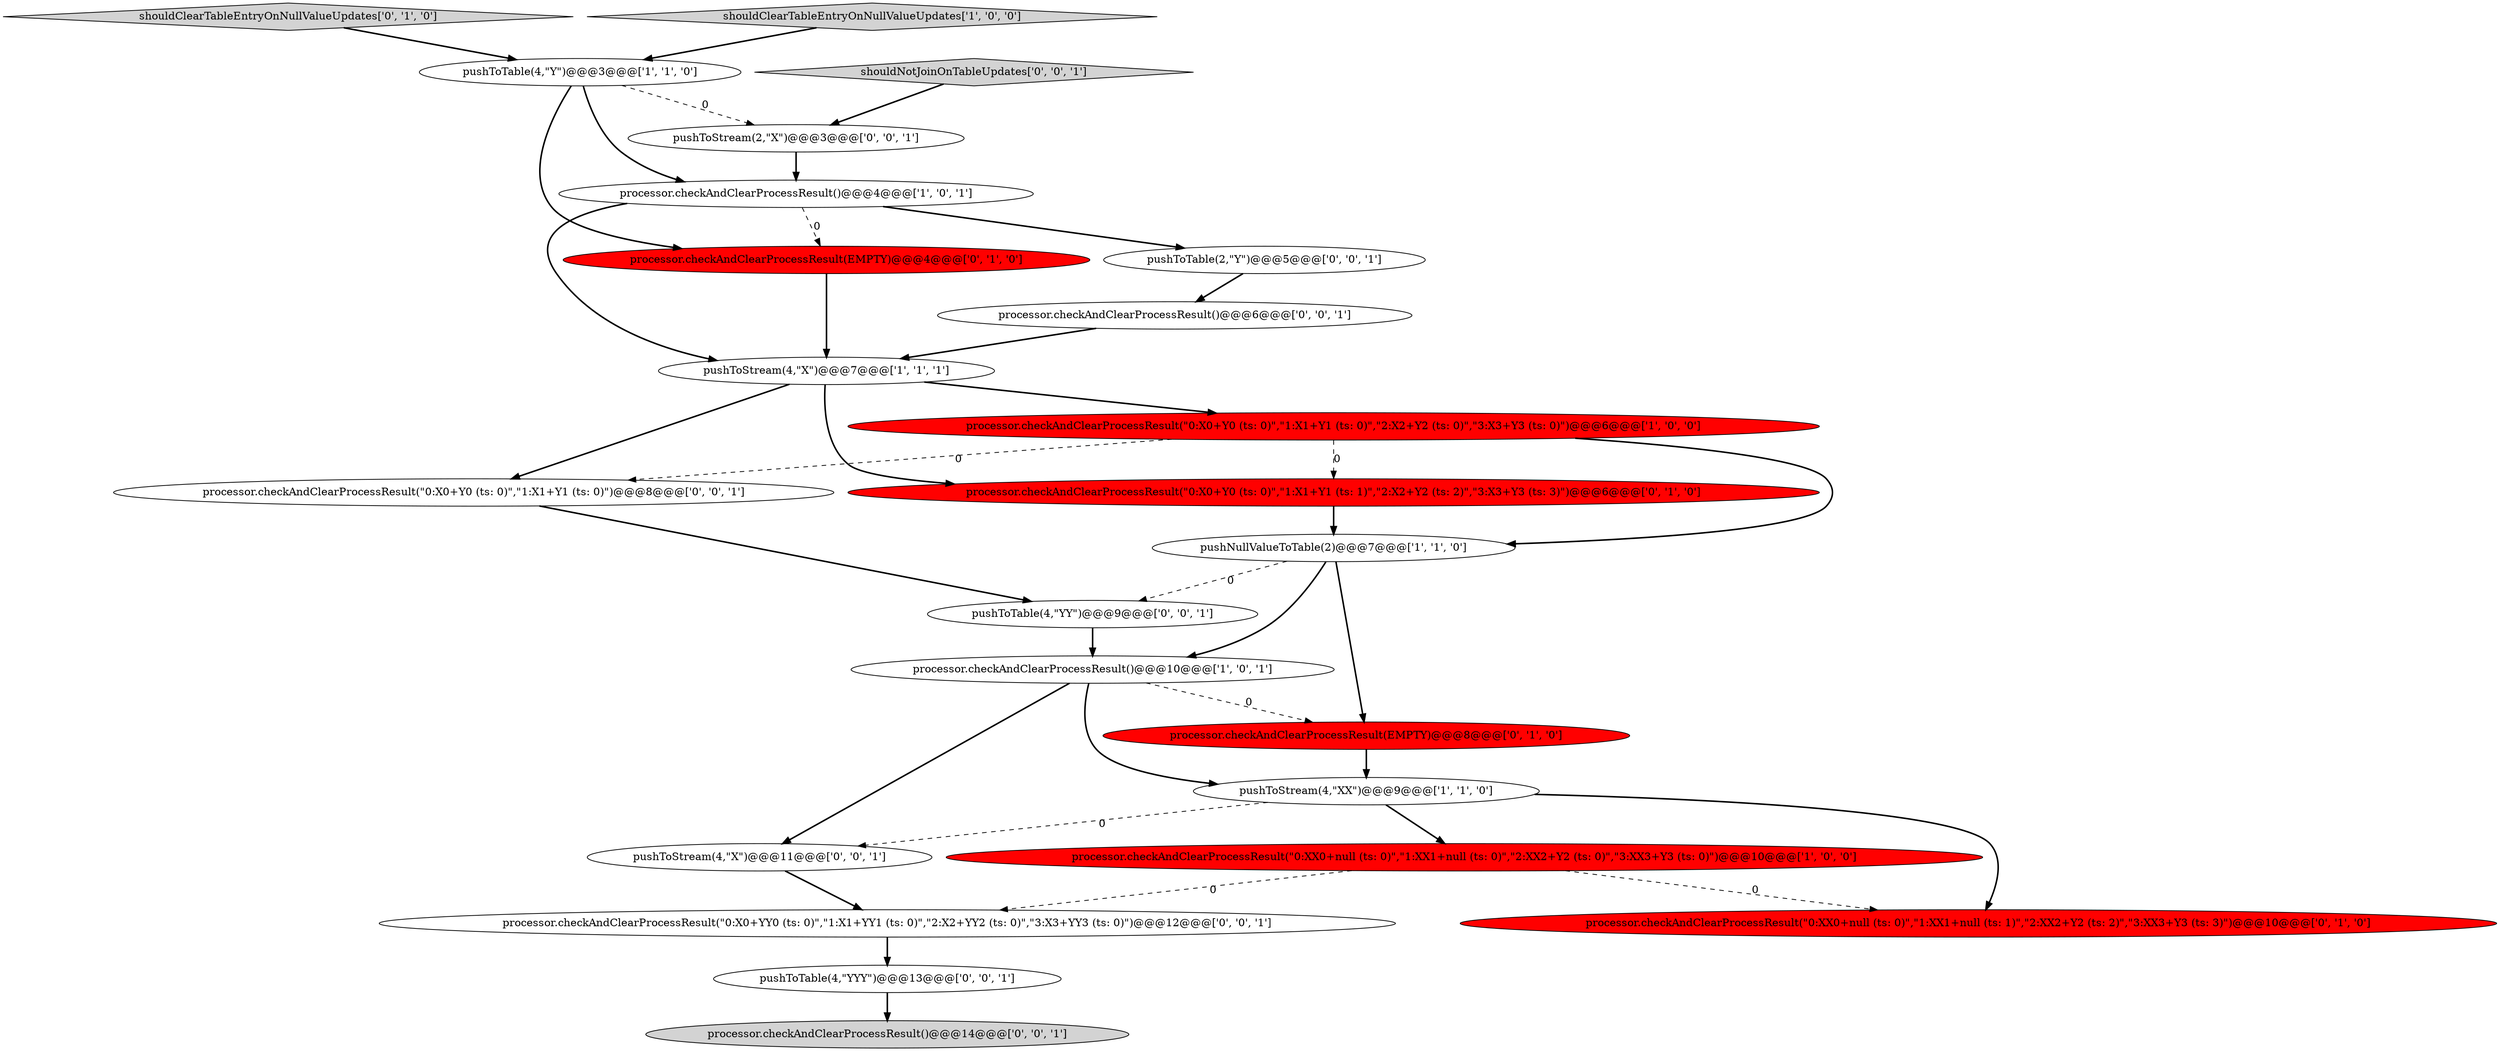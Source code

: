 digraph {
1 [style = filled, label = "pushToTable(4,\"Y\")@@@3@@@['1', '1', '0']", fillcolor = white, shape = ellipse image = "AAA0AAABBB1BBB"];
12 [style = filled, label = "shouldClearTableEntryOnNullValueUpdates['0', '1', '0']", fillcolor = lightgray, shape = diamond image = "AAA0AAABBB2BBB"];
17 [style = filled, label = "pushToStream(2,\"X\")@@@3@@@['0', '0', '1']", fillcolor = white, shape = ellipse image = "AAA0AAABBB3BBB"];
15 [style = filled, label = "processor.checkAndClearProcessResult(\"0:X0+Y0 (ts: 0)\",\"1:X1+Y1 (ts: 0)\")@@@8@@@['0', '0', '1']", fillcolor = white, shape = ellipse image = "AAA0AAABBB3BBB"];
10 [style = filled, label = "processor.checkAndClearProcessResult(EMPTY)@@@4@@@['0', '1', '0']", fillcolor = red, shape = ellipse image = "AAA1AAABBB2BBB"];
6 [style = filled, label = "shouldClearTableEntryOnNullValueUpdates['1', '0', '0']", fillcolor = lightgray, shape = diamond image = "AAA0AAABBB1BBB"];
18 [style = filled, label = "pushToTable(4,\"YY\")@@@9@@@['0', '0', '1']", fillcolor = white, shape = ellipse image = "AAA0AAABBB3BBB"];
3 [style = filled, label = "processor.checkAndClearProcessResult(\"0:XX0+null (ts: 0)\",\"1:XX1+null (ts: 0)\",\"2:XX2+Y2 (ts: 0)\",\"3:XX3+Y3 (ts: 0)\")@@@10@@@['1', '0', '0']", fillcolor = red, shape = ellipse image = "AAA1AAABBB1BBB"];
8 [style = filled, label = "pushToStream(4,\"XX\")@@@9@@@['1', '1', '0']", fillcolor = white, shape = ellipse image = "AAA0AAABBB1BBB"];
14 [style = filled, label = "processor.checkAndClearProcessResult()@@@6@@@['0', '0', '1']", fillcolor = white, shape = ellipse image = "AAA0AAABBB3BBB"];
16 [style = filled, label = "shouldNotJoinOnTableUpdates['0', '0', '1']", fillcolor = lightgray, shape = diamond image = "AAA0AAABBB3BBB"];
13 [style = filled, label = "processor.checkAndClearProcessResult(\"0:X0+Y0 (ts: 0)\",\"1:X1+Y1 (ts: 1)\",\"2:X2+Y2 (ts: 2)\",\"3:X3+Y3 (ts: 3)\")@@@6@@@['0', '1', '0']", fillcolor = red, shape = ellipse image = "AAA1AAABBB2BBB"];
9 [style = filled, label = "processor.checkAndClearProcessResult(EMPTY)@@@8@@@['0', '1', '0']", fillcolor = red, shape = ellipse image = "AAA1AAABBB2BBB"];
22 [style = filled, label = "pushToTable(4,\"YYY\")@@@13@@@['0', '0', '1']", fillcolor = white, shape = ellipse image = "AAA0AAABBB3BBB"];
7 [style = filled, label = "pushNullValueToTable(2)@@@7@@@['1', '1', '0']", fillcolor = white, shape = ellipse image = "AAA0AAABBB1BBB"];
2 [style = filled, label = "pushToStream(4,\"X\")@@@7@@@['1', '1', '1']", fillcolor = white, shape = ellipse image = "AAA0AAABBB1BBB"];
23 [style = filled, label = "processor.checkAndClearProcessResult(\"0:X0+YY0 (ts: 0)\",\"1:X1+YY1 (ts: 0)\",\"2:X2+YY2 (ts: 0)\",\"3:X3+YY3 (ts: 0)\")@@@12@@@['0', '0', '1']", fillcolor = white, shape = ellipse image = "AAA0AAABBB3BBB"];
19 [style = filled, label = "pushToStream(4,\"X\")@@@11@@@['0', '0', '1']", fillcolor = white, shape = ellipse image = "AAA0AAABBB3BBB"];
11 [style = filled, label = "processor.checkAndClearProcessResult(\"0:XX0+null (ts: 0)\",\"1:XX1+null (ts: 1)\",\"2:XX2+Y2 (ts: 2)\",\"3:XX3+Y3 (ts: 3)\")@@@10@@@['0', '1', '0']", fillcolor = red, shape = ellipse image = "AAA1AAABBB2BBB"];
21 [style = filled, label = "pushToTable(2,\"Y\")@@@5@@@['0', '0', '1']", fillcolor = white, shape = ellipse image = "AAA0AAABBB3BBB"];
4 [style = filled, label = "processor.checkAndClearProcessResult()@@@4@@@['1', '0', '1']", fillcolor = white, shape = ellipse image = "AAA0AAABBB1BBB"];
0 [style = filled, label = "processor.checkAndClearProcessResult()@@@10@@@['1', '0', '1']", fillcolor = white, shape = ellipse image = "AAA0AAABBB1BBB"];
20 [style = filled, label = "processor.checkAndClearProcessResult()@@@14@@@['0', '0', '1']", fillcolor = lightgray, shape = ellipse image = "AAA0AAABBB3BBB"];
5 [style = filled, label = "processor.checkAndClearProcessResult(\"0:X0+Y0 (ts: 0)\",\"1:X1+Y1 (ts: 0)\",\"2:X2+Y2 (ts: 0)\",\"3:X3+Y3 (ts: 0)\")@@@6@@@['1', '0', '0']", fillcolor = red, shape = ellipse image = "AAA1AAABBB1BBB"];
5->13 [style = dashed, label="0"];
8->19 [style = dashed, label="0"];
1->4 [style = bold, label=""];
7->18 [style = dashed, label="0"];
0->19 [style = bold, label=""];
8->3 [style = bold, label=""];
4->21 [style = bold, label=""];
7->0 [style = bold, label=""];
4->2 [style = bold, label=""];
16->17 [style = bold, label=""];
9->8 [style = bold, label=""];
12->1 [style = bold, label=""];
15->18 [style = bold, label=""];
2->13 [style = bold, label=""];
7->9 [style = bold, label=""];
3->23 [style = dashed, label="0"];
6->1 [style = bold, label=""];
1->17 [style = dashed, label="0"];
23->22 [style = bold, label=""];
22->20 [style = bold, label=""];
13->7 [style = bold, label=""];
19->23 [style = bold, label=""];
2->15 [style = bold, label=""];
0->8 [style = bold, label=""];
5->7 [style = bold, label=""];
10->2 [style = bold, label=""];
14->2 [style = bold, label=""];
0->9 [style = dashed, label="0"];
4->10 [style = dashed, label="0"];
5->15 [style = dashed, label="0"];
1->10 [style = bold, label=""];
8->11 [style = bold, label=""];
18->0 [style = bold, label=""];
17->4 [style = bold, label=""];
3->11 [style = dashed, label="0"];
2->5 [style = bold, label=""];
21->14 [style = bold, label=""];
}
